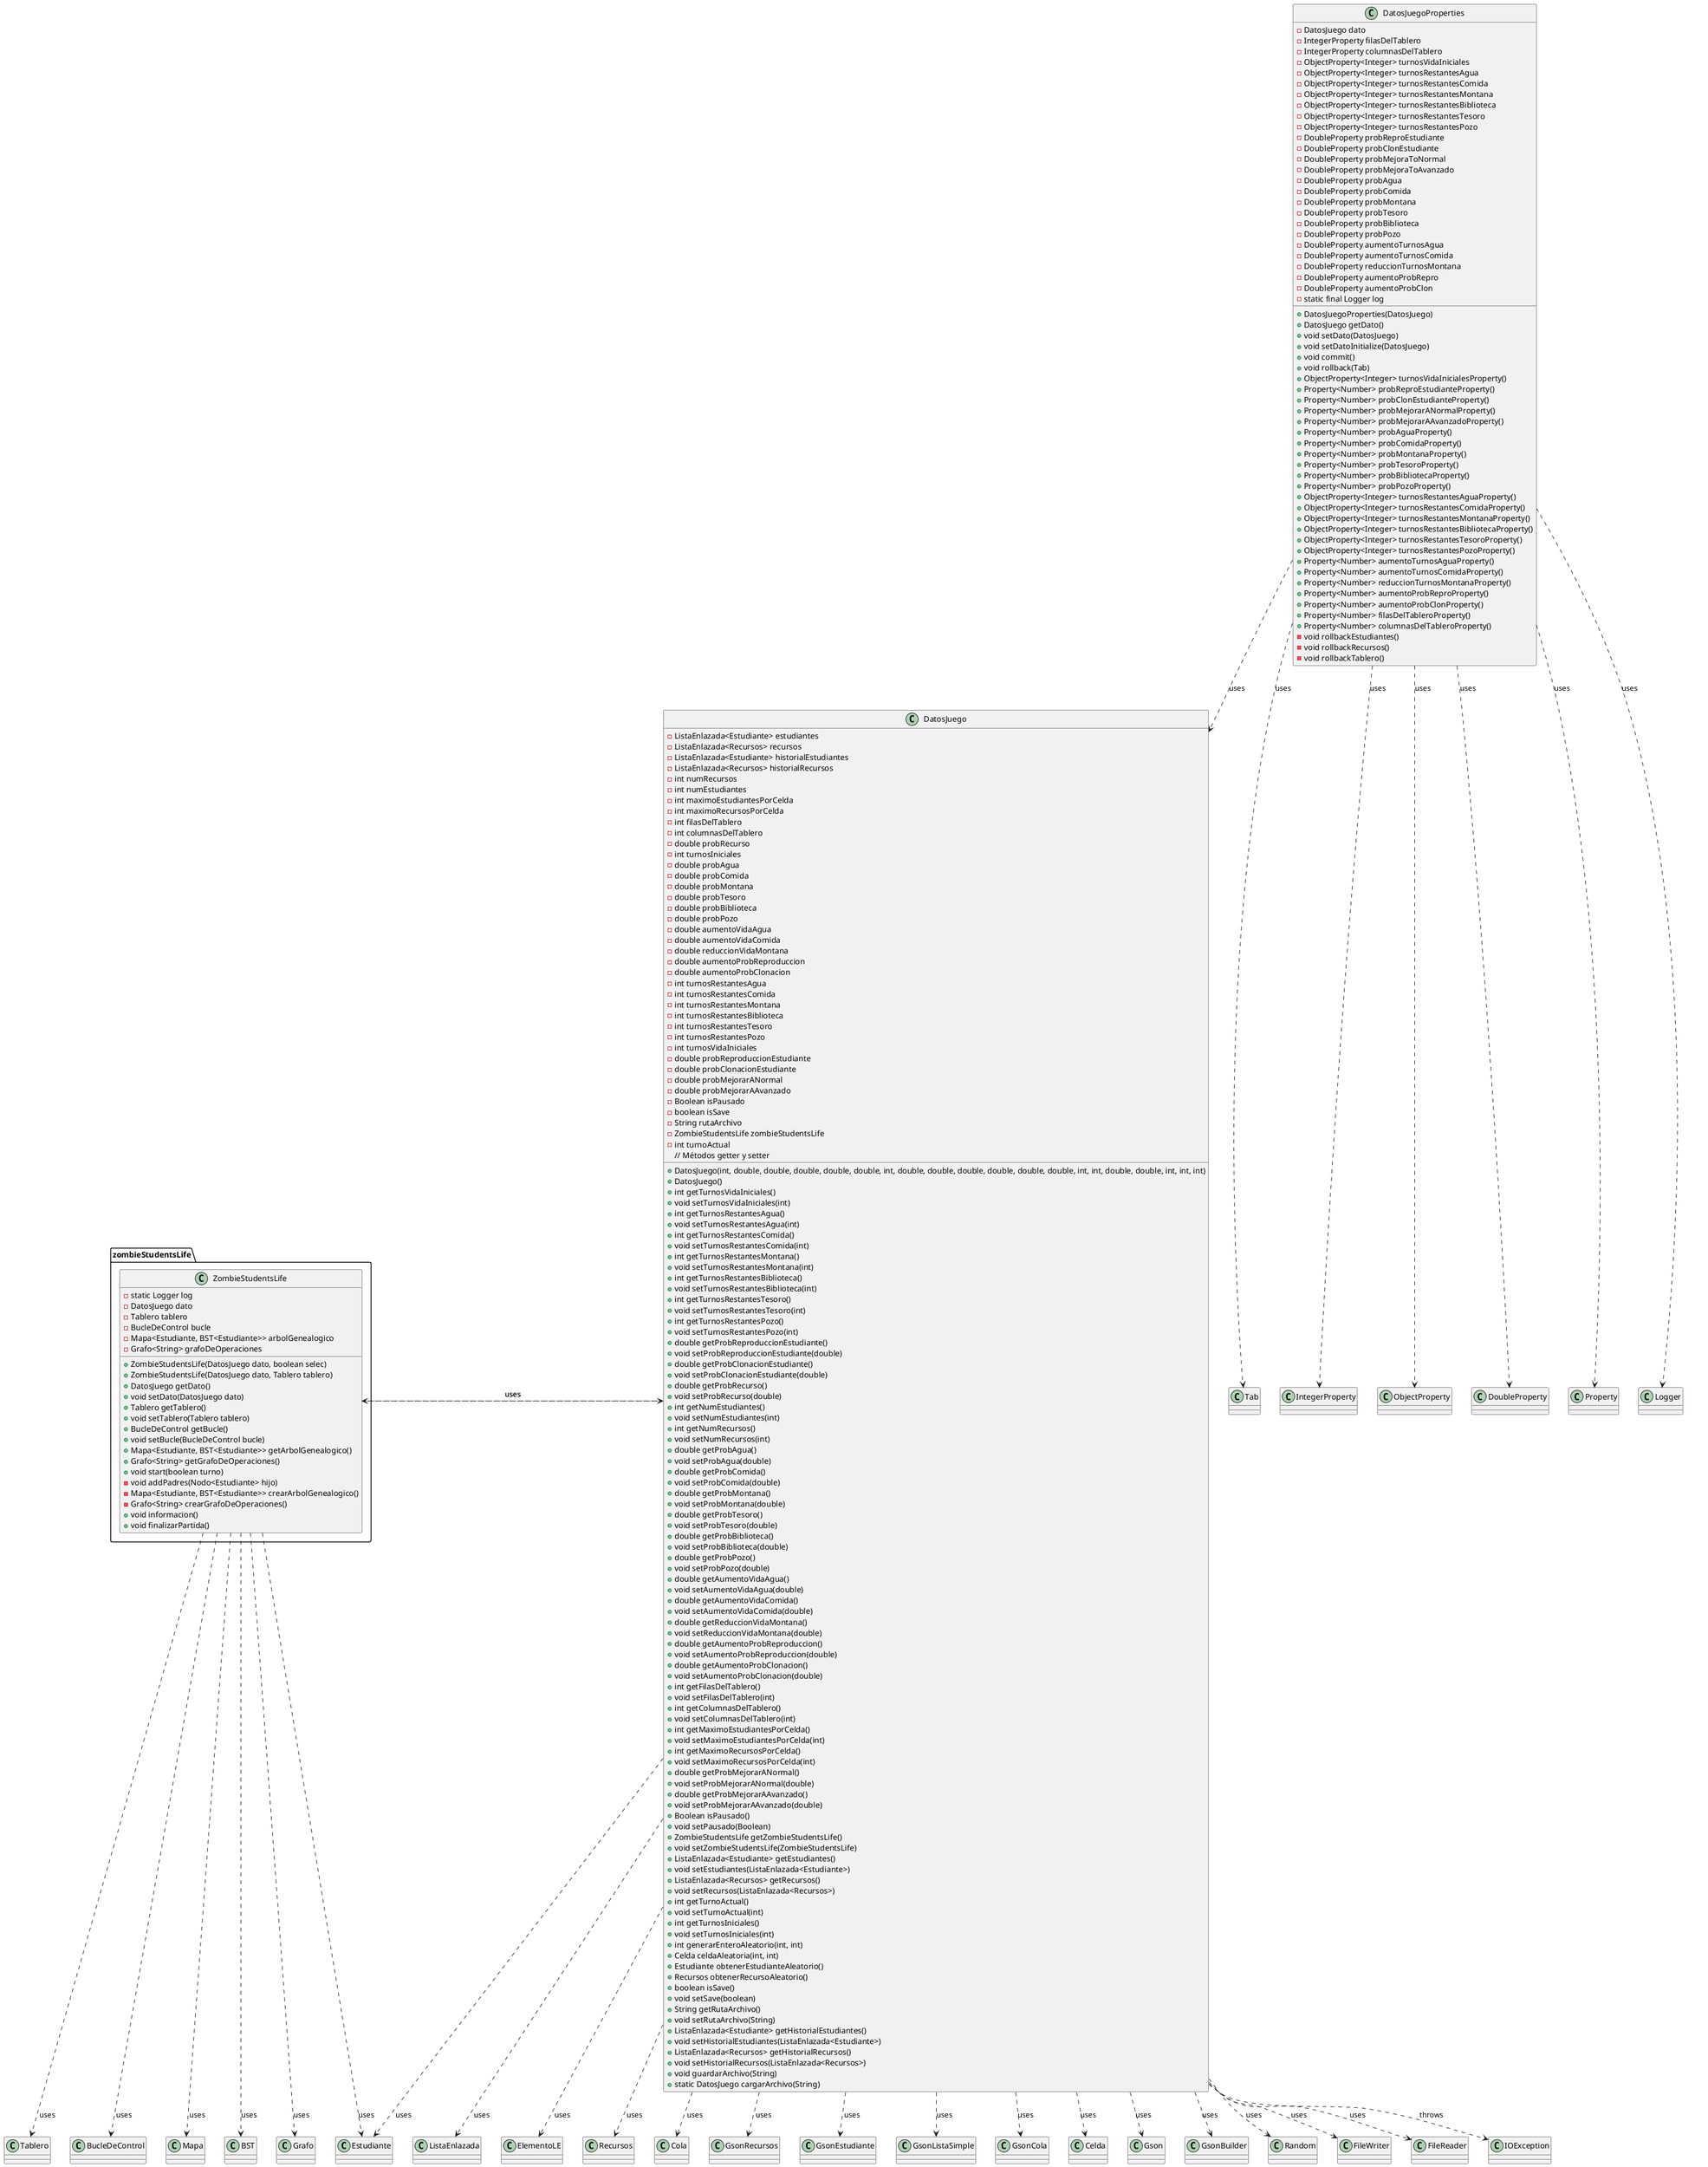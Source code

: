 @startuml
'https://plantuml.com/class-diagram

package zombieStudentsLife{
    class ZombieStudentsLife {
        - static Logger log
        - DatosJuego dato
        - Tablero tablero
        - BucleDeControl bucle
        - Mapa<Estudiante, BST<Estudiante>> arbolGenealogico
        - Grafo<String> grafoDeOperaciones

        + ZombieStudentsLife(DatosJuego dato, boolean selec)
        + ZombieStudentsLife(DatosJuego dato, Tablero tablero)
        + DatosJuego getDato()
        + void setDato(DatosJuego dato)
        + Tablero getTablero()
        + void setTablero(Tablero tablero)
        + BucleDeControl getBucle()
        + void setBucle(BucleDeControl bucle)
        + Mapa<Estudiante, BST<Estudiante>> getArbolGenealogico()
        + Grafo<String> getGrafoDeOperaciones()
        + void start(boolean turno)
        - void addPadres(Nodo<Estudiante> hijo)
        - Mapa<Estudiante, BST<Estudiante>> crearArbolGenealogico()
        - Grafo<String> crearGrafoDeOperaciones()
        + void informacion()
        + void finalizarPartida()
    }
}

ZombieStudentsLife ..> DatosJuego : uses
ZombieStudentsLife ..> Tablero : uses
ZombieStudentsLife ..> BucleDeControl : uses
ZombieStudentsLife ..> Mapa : uses
ZombieStudentsLife ..> BST : uses
ZombieStudentsLife ..> Grafo : uses
ZombieStudentsLife ..> Estudiante : uses

class DatosJuego {
    -ListaEnlazada<Estudiante> estudiantes
    -ListaEnlazada<Recursos> recursos
    -ListaEnlazada<Estudiante> historialEstudiantes
    -ListaEnlazada<Recursos> historialRecursos
    -int numRecursos
    -int numEstudiantes
    -int maximoEstudiantesPorCelda
    -int maximoRecursosPorCelda
    -int filasDelTablero
    -int columnasDelTablero
    -double probRecurso
    -int turnosIniciales
    -double probAgua
    -double probComida
    -double probMontana
    -double probTesoro
    -double probBiblioteca
    -double probPozo
    -double aumentoVidaAgua
    -double aumentoVidaComida
    -double reduccionVidaMontana
    -double aumentoProbReproduccion
    -double aumentoProbClonacion
    -int turnosRestantesAgua
    -int turnosRestantesComida
    -int turnosRestantesMontana
    -int turnosRestantesBiblioteca
    -int turnosRestantesTesoro
    -int turnosRestantesPozo
    -int turnosVidaIniciales
    -double probReproduccionEstudiante
    -double probClonacionEstudiante
    -double probMejorarANormal
    -double probMejorarAAvanzado
    -Boolean isPausado
    -boolean isSave
    -String rutaArchivo
    -ZombieStudentsLife zombieStudentsLife
    -int turnoActual
    +DatosJuego(int, double, double, double, double, double, int, double, double, double, double, double, double, int, int, double, double, int, int, int)
    +DatosJuego()
    // Métodos getter y setter
    +int getTurnosVidaIniciales()
    +void setTurnosVidaIniciales(int)
    +int getTurnosRestantesAgua()
    +void setTurnosRestantesAgua(int)
    +int getTurnosRestantesComida()
    +void setTurnosRestantesComida(int)
    +int getTurnosRestantesMontana()
    +void setTurnosRestantesMontana(int)
    +int getTurnosRestantesBiblioteca()
    +void setTurnosRestantesBiblioteca(int)
    +int getTurnosRestantesTesoro()
    +void setTurnosRestantesTesoro(int)
    +int getTurnosRestantesPozo()
    +void setTurnosRestantesPozo(int)
    +double getProbReproduccionEstudiante()
    +void setProbReproduccionEstudiante(double)
    +double getProbClonacionEstudiante()
    +void setProbClonacionEstudiante(double)
    +double getProbRecurso()
    +void setProbRecurso(double)
    +int getNumEstudiantes()
    +void setNumEstudiantes(int)
    +int getNumRecursos()
    +void setNumRecursos(int)
    +double getProbAgua()
    +void setProbAgua(double)
    +double getProbComida()
    +void setProbComida(double)
    +double getProbMontana()
    +void setProbMontana(double)
    +double getProbTesoro()
    +void setProbTesoro(double)
    +double getProbBiblioteca()
    +void setProbBiblioteca(double)
    +double getProbPozo()
    +void setProbPozo(double)
    +double getAumentoVidaAgua()
    +void setAumentoVidaAgua(double)
    +double getAumentoVidaComida()
    +void setAumentoVidaComida(double)
    +double getReduccionVidaMontana()
    +void setReduccionVidaMontana(double)
    +double getAumentoProbReproduccion()
    +void setAumentoProbReproduccion(double)
    +double getAumentoProbClonacion()
    +void setAumentoProbClonacion(double)
    +int getFilasDelTablero()
    +void setFilasDelTablero(int)
    +int getColumnasDelTablero()
    +void setColumnasDelTablero(int)
    +int getMaximoEstudiantesPorCelda()
    +void setMaximoEstudiantesPorCelda(int)
    +int getMaximoRecursosPorCelda()
    +void setMaximoRecursosPorCelda(int)
    +double getProbMejorarANormal()
    +void setProbMejorarANormal(double)
    +double getProbMejorarAAvanzado()
    +void setProbMejorarAAvanzado(double)
    +Boolean isPausado()
    +void setPausado(Boolean)
    +ZombieStudentsLife getZombieStudentsLife()
    +void setZombieStudentsLife(ZombieStudentsLife)
    +ListaEnlazada<Estudiante> getEstudiantes()
    +void setEstudiantes(ListaEnlazada<Estudiante>)
    +ListaEnlazada<Recursos> getRecursos()
    +void setRecursos(ListaEnlazada<Recursos>)
    +int getTurnoActual()
    +void setTurnoActual(int)
    +int getTurnosIniciales()
    +void setTurnosIniciales(int)
    +int generarEnteroAleatorio(int, int)
    +Celda celdaAleatoria(int, int)
    +Estudiante obtenerEstudianteAleatorio()
    +Recursos obtenerRecursoAleatorio()
    +boolean isSave()
    +void setSave(boolean)
    +String getRutaArchivo()
    +void setRutaArchivo(String)
    +ListaEnlazada<Estudiante> getHistorialEstudiantes()
    +void setHistorialEstudiantes(ListaEnlazada<Estudiante>)
    +ListaEnlazada<Recursos> getHistorialRecursos()
    +void setHistorialRecursos(ListaEnlazada<Recursos>)
    +void guardarArchivo(String)
    +static DatosJuego cargarArchivo(String)
}


DatosJuego ..> ListaEnlazada : uses
DatosJuego ..> ElementoLE : uses
DatosJuego ..> Estudiante : uses
DatosJuego ..> Recursos : uses
DatosJuego ..> Cola : uses
DatosJuego ..> GsonRecursos : uses
DatosJuego ..> GsonEstudiante : uses
DatosJuego ..> GsonListaSimple : uses
DatosJuego ..> GsonCola : uses
DatosJuego ..> Celda : uses
DatosJuego ..> ZombieStudentsLife : uses
DatosJuego ..> Gson : uses
DatosJuego ..> GsonBuilder : uses
DatosJuego ..> Random : uses
DatosJuego ..> FileWriter : uses
DatosJuego ..> FileReader : uses
DatosJuego ..> IOException : throws

class DatosJuegoProperties {
    -DatosJuego dato
    -IntegerProperty filasDelTablero
    -IntegerProperty columnasDelTablero
    -ObjectProperty<Integer> turnosVidaIniciales
    -ObjectProperty<Integer> turnosRestantesAgua
    -ObjectProperty<Integer> turnosRestantesComida
    -ObjectProperty<Integer> turnosRestantesMontana
    -ObjectProperty<Integer> turnosRestantesBiblioteca
    -ObjectProperty<Integer> turnosRestantesTesoro
    -ObjectProperty<Integer> turnosRestantesPozo
    -DoubleProperty probReproEstudiante
    -DoubleProperty probClonEstudiante
    -DoubleProperty probMejoraToNormal
    -DoubleProperty probMejoraToAvanzado
    -DoubleProperty probAgua
    -DoubleProperty probComida
    -DoubleProperty probMontana
    -DoubleProperty probTesoro
    -DoubleProperty probBiblioteca
    -DoubleProperty probPozo
    -DoubleProperty aumentoTurnosAgua
    -DoubleProperty aumentoTurnosComida
    -DoubleProperty reduccionTurnosMontana
    -DoubleProperty aumentoProbRepro
    -DoubleProperty aumentoProbClon
    -static final Logger log
    +DatosJuegoProperties(DatosJuego)
    +DatosJuego getDato()
    +void setDato(DatosJuego)
    +void setDatoInitialize(DatosJuego)
    +void commit()
    +void rollback(Tab)
    +ObjectProperty<Integer> turnosVidaInicialesProperty()
    +Property<Number> probReproEstudianteProperty()
    +Property<Number> probClonEstudianteProperty()
    +Property<Number> probMejorarANormalProperty()
    +Property<Number> probMejorarAAvanzadoProperty()
    +Property<Number> probAguaProperty()
    +Property<Number> probComidaProperty()
    +Property<Number> probMontanaProperty()
    +Property<Number> probTesoroProperty()
    +Property<Number> probBibliotecaProperty()
    +Property<Number> probPozoProperty()
    +ObjectProperty<Integer> turnosRestantesAguaProperty()
    +ObjectProperty<Integer> turnosRestantesComidaProperty()
    +ObjectProperty<Integer> turnosRestantesMontanaProperty()
    +ObjectProperty<Integer> turnosRestantesBibliotecaProperty()
    +ObjectProperty<Integer> turnosRestantesTesoroProperty()
    +ObjectProperty<Integer> turnosRestantesPozoProperty()
    +Property<Number> aumentoTurnosAguaProperty()
    +Property<Number> aumentoTurnosComidaProperty()
    +Property<Number> reduccionTurnosMontanaProperty()
    +Property<Number> aumentoProbReproProperty()
    +Property<Number> aumentoProbClonProperty()
    +Property<Number> filasDelTableroProperty()
    +Property<Number> columnasDelTableroProperty()
    -void rollbackEstudiantes()
    -void rollbackRecursos()
    -void rollbackTablero()
}

DatosJuegoProperties ..> DatosJuego : uses
DatosJuegoProperties ..> Tab : uses
DatosJuegoProperties ..> IntegerProperty : uses
DatosJuegoProperties ..> ObjectProperty : uses
DatosJuegoProperties ..> DoubleProperty : uses
DatosJuegoProperties ..> Property : uses
DatosJuegoProperties ..> Logger : uses


@enduml
